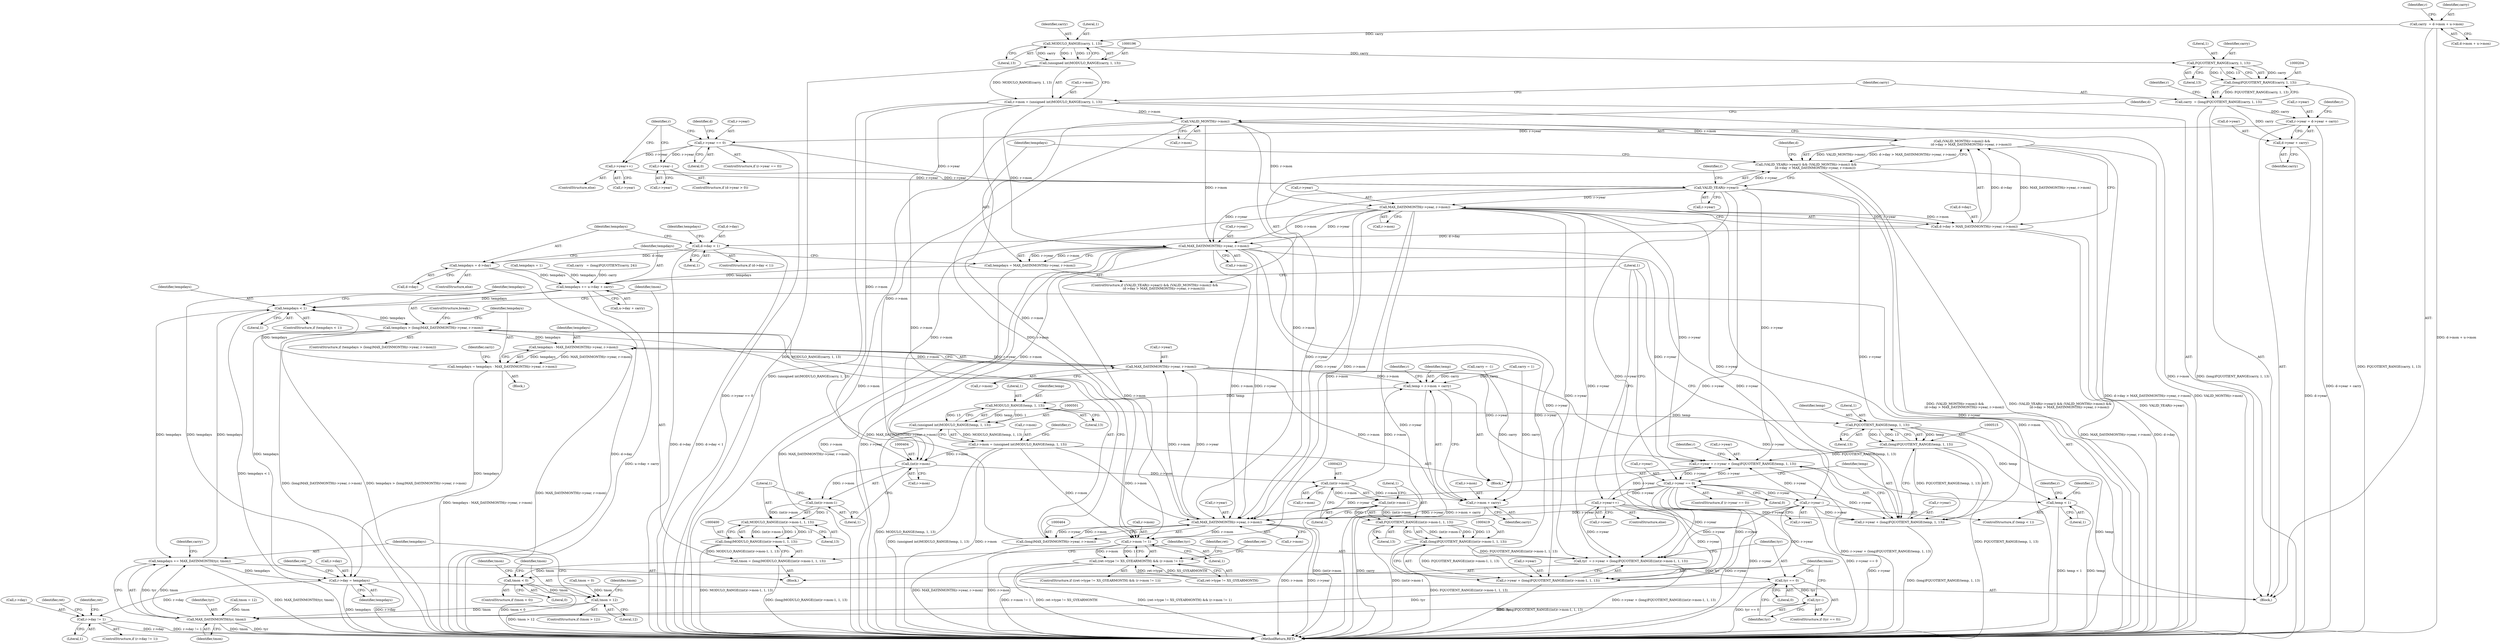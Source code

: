 digraph "0_Chrome_96dbafe288dbe2f0cc45fa3c39daf6d0c37acbab_2@integer" {
"1000182" [label="(Call,carry  = d->mon + u->mon)"];
"1000197" [label="(Call,MODULO_RANGE(carry, 1, 13))"];
"1000195" [label="(Call,(unsigned int)MODULO_RANGE(carry, 1, 13))"];
"1000191" [label="(Call,r->mon = (unsigned int)MODULO_RANGE(carry, 1, 13))"];
"1000341" [label="(Call,VALID_MONTH(r->mon))"];
"1000340" [label="(Call,(VALID_MONTH(r->mon)) &&\n                  (d->day > MAX_DAYINMONTH(r->year, r->mon)))"];
"1000335" [label="(Call,(VALID_YEAR(r->year)) && (VALID_MONTH(r->mon)) &&\n                  (d->day > MAX_DAYINMONTH(r->year, r->mon)))"];
"1000349" [label="(Call,MAX_DAYINMONTH(r->year, r->mon))"];
"1000345" [label="(Call,d->day > MAX_DAYINMONTH(r->year, r->mon))"];
"1000367" [label="(Call,d->day < 1)"];
"1000376" [label="(Call,tempdays = d->day)"];
"1000381" [label="(Call,tempdays += u->day + carry)"];
"1000392" [label="(Call,tempdays < 1)"];
"1000450" [label="(Call,tempdays += MAX_DAYINMONTH(tyr, tmon))"];
"1000540" [label="(Call,r->day = tempdays)"];
"1000578" [label="(Call,r->day != 1)"];
"1000461" [label="(Call,tempdays > (long)MAX_DAYINMONTH(r->year, r->mon))"];
"1000475" [label="(Call,tempdays - MAX_DAYINMONTH(r->year, r->mon))"];
"1000473" [label="(Call,tempdays = tempdays - MAX_DAYINMONTH(r->year, r->mon))"];
"1000358" [label="(Call,MAX_DAYINMONTH(r->year, r->mon))"];
"1000356" [label="(Call,tempdays = MAX_DAYINMONTH(r->year, r->mon))"];
"1000403" [label="(Call,(int)r->mon)"];
"1000402" [label="(Call,(int)r->mon-1)"];
"1000401" [label="(Call,MODULO_RANGE((int)r->mon-1, 1, 13))"];
"1000399" [label="(Call,(long)MODULO_RANGE((int)r->mon-1, 1, 13))"];
"1000397" [label="(Call,tmon = (long)MODULO_RANGE((int)r->mon-1, 1, 13))"];
"1000437" [label="(Call,tmon < 0)"];
"1000444" [label="(Call,tmon > 12)"];
"1000452" [label="(Call,MAX_DAYINMONTH(tyr, tmon))"];
"1000422" [label="(Call,(int)r->mon)"];
"1000421" [label="(Call,(int)r->mon-1)"];
"1000420" [label="(Call,FQUOTIENT_RANGE((int)r->mon-1, 1, 13))"];
"1000418" [label="(Call,(long)FQUOTIENT_RANGE((int)r->mon-1, 1, 13))"];
"1000412" [label="(Call,tyr  = r->year + (long)FQUOTIENT_RANGE((int)r->mon-1, 1, 13))"];
"1000431" [label="(Call,tyr == 0)"];
"1000434" [label="(Call,tyr--)"];
"1000414" [label="(Call,r->year + (long)FQUOTIENT_RANGE((int)r->mon-1, 1, 13))"];
"1000489" [label="(Call,temp = r->mon + carry)"];
"1000502" [label="(Call,MODULO_RANGE(temp, 1, 13))"];
"1000500" [label="(Call,(unsigned int)MODULO_RANGE(temp, 1, 13))"];
"1000496" [label="(Call,r->mon = (unsigned int)MODULO_RANGE(temp, 1, 13))"];
"1000465" [label="(Call,MAX_DAYINMONTH(r->year, r->mon))"];
"1000463" [label="(Call,(long)MAX_DAYINMONTH(r->year, r->mon))"];
"1000477" [label="(Call,MAX_DAYINMONTH(r->year, r->mon))"];
"1000491" [label="(Call,r->mon + carry)"];
"1000506" [label="(Call,r->year = r->year + (long)FQUOTIENT_RANGE(temp, 1, 13))"];
"1000521" [label="(Call,r->year == 0)"];
"1000510" [label="(Call,r->year + (long)FQUOTIENT_RANGE(temp, 1, 13))"];
"1000531" [label="(Call,r->year--)"];
"1000536" [label="(Call,r->year++)"];
"1000596" [label="(Call,r->mon != 1)"];
"1000590" [label="(Call,(ret->type != XS_GYEARMONTH) && (r->mon != 1))"];
"1000516" [label="(Call,FQUOTIENT_RANGE(temp, 1, 13))"];
"1000514" [label="(Call,(long)FQUOTIENT_RANGE(temp, 1, 13))"];
"1000528" [label="(Call,temp < 1)"];
"1000205" [label="(Call,FQUOTIENT_RANGE(carry, 1, 13))"];
"1000203" [label="(Call,(long)FQUOTIENT_RANGE(carry, 1, 13))"];
"1000201" [label="(Call,carry  = (long)FQUOTIENT_RANGE(carry, 1, 13))"];
"1000209" [label="(Call,r->year = d->year + carry)"];
"1000219" [label="(Call,r->year == 0)"];
"1000231" [label="(Call,r->year--)"];
"1000336" [label="(Call,VALID_YEAR(r->year))"];
"1000236" [label="(Call,r->year++)"];
"1000213" [label="(Call,d->year + carry)"];
"1000205" [label="(Call,FQUOTIENT_RANGE(carry, 1, 13))"];
"1000600" [label="(Literal,1)"];
"1000195" [label="(Call,(unsigned int)MODULO_RANGE(carry, 1, 13))"];
"1000217" [label="(Identifier,carry)"];
"1000440" [label="(Call,tmon = 0)"];
"1000369" [label="(Identifier,d)"];
"1000429" [label="(Literal,13)"];
"1000465" [label="(Call,MAX_DAYINMONTH(r->year, r->mon))"];
"1000373" [label="(Identifier,tempdays)"];
"1000345" [label="(Call,d->day > MAX_DAYINMONTH(r->year, r->mon))"];
"1000395" [label="(Block,)"];
"1000593" [label="(Identifier,ret)"];
"1000422" [label="(Call,(int)r->mon)"];
"1000346" [label="(Call,d->day)"];
"1000461" [label="(Call,tempdays > (long)MAX_DAYINMONTH(r->year, r->mon))"];
"1000413" [label="(Identifier,tyr)"];
"1000218" [label="(ControlStructure,if (r->year == 0))"];
"1000397" [label="(Call,tmon = (long)MODULO_RANGE((int)r->mon-1, 1, 13))"];
"1000463" [label="(Call,(long)MAX_DAYINMONTH(r->year, r->mon))"];
"1000521" [label="(Call,r->year == 0)"];
"1000497" [label="(Call,r->mon)"];
"1000357" [label="(Identifier,tempdays)"];
"1000377" [label="(Identifier,tempdays)"];
"1000219" [label="(Call,r->year == 0)"];
"1000536" [label="(Call,r->year++)"];
"1000535" [label="(ControlStructure,else)"];
"1000334" [label="(ControlStructure,if ((VALID_YEAR(r->year)) && (VALID_MONTH(r->mon)) &&\n                  (d->day > MAX_DAYINMONTH(r->year, r->mon))))"];
"1000410" [label="(Literal,13)"];
"1000478" [label="(Call,r->year)"];
"1000525" [label="(Literal,0)"];
"1000207" [label="(Literal,1)"];
"1000392" [label="(Call,tempdays < 1)"];
"1000498" [label="(Identifier,r)"];
"1000114" [label="(Block,)"];
"1000420" [label="(Call,FQUOTIENT_RANGE((int)r->mon-1, 1, 13))"];
"1000350" [label="(Call,r->year)"];
"1000375" [label="(ControlStructure,else)"];
"1000191" [label="(Call,r->mon = (unsigned int)MODULO_RANGE(carry, 1, 13))"];
"1000481" [label="(Call,r->mon)"];
"1000532" [label="(Call,r->year)"];
"1000488" [label="(ControlStructure,break;)"];
"1000529" [label="(Identifier,temp)"];
"1000371" [label="(Literal,1)"];
"1000368" [label="(Call,d->day)"];
"1000447" [label="(Call,tmon = 12)"];
"1000336" [label="(Call,VALID_YEAR(r->year))"];
"1000579" [label="(Call,r->day)"];
"1000548" [label="(Identifier,ret)"];
"1000193" [label="(Identifier,r)"];
"1000451" [label="(Identifier,tempdays)"];
"1000401" [label="(Call,MODULO_RANGE((int)r->mon-1, 1, 13))"];
"1000523" [label="(Identifier,r)"];
"1000182" [label="(Call,carry  = d->mon + u->mon)"];
"1000589" [label="(ControlStructure,if ((ret->type != XS_GYEARMONTH) && (r->mon != 1)))"];
"1000203" [label="(Call,(long)FQUOTIENT_RANGE(carry, 1, 13))"];
"1000441" [label="(Identifier,tmon)"];
"1000390" [label="(Block,)"];
"1000466" [label="(Call,r->year)"];
"1000496" [label="(Call,r->mon = (unsigned int)MODULO_RANGE(temp, 1, 13))"];
"1000236" [label="(Call,r->year++)"];
"1000527" [label="(ControlStructure,if (temp < 1))"];
"1000367" [label="(Call,d->day < 1)"];
"1000342" [label="(Call,r->mon)"];
"1000491" [label="(Call,r->mon + carry)"];
"1000211" [label="(Identifier,r)"];
"1000432" [label="(Identifier,tyr)"];
"1000225" [label="(ControlStructure,if (d->year > 0))"];
"1000477" [label="(Call,MAX_DAYINMONTH(r->year, r->mon))"];
"1000433" [label="(Literal,0)"];
"1000366" [label="(ControlStructure,if (d->day < 1))"];
"1000353" [label="(Call,r->mon)"];
"1000510" [label="(Call,r->year + (long)FQUOTIENT_RANGE(temp, 1, 13))"];
"1000476" [label="(Identifier,tempdays)"];
"1000578" [label="(Call,r->day != 1)"];
"1000200" [label="(Literal,13)"];
"1000437" [label="(Call,tmon < 0)"];
"1000517" [label="(Identifier,temp)"];
"1000444" [label="(Call,tmon > 12)"];
"1000590" [label="(Call,(ret->type != XS_GYEARMONTH) && (r->mon != 1))"];
"1000383" [label="(Call,u->day + carry)"];
"1000358" [label="(Call,MAX_DAYINMONTH(r->year, r->mon))"];
"1000337" [label="(Call,r->year)"];
"1000462" [label="(Identifier,tempdays)"];
"1000382" [label="(Identifier,tempdays)"];
"1000232" [label="(Call,r->year)"];
"1000221" [label="(Identifier,r)"];
"1000597" [label="(Call,r->mon)"];
"1000341" [label="(Call,VALID_MONTH(r->mon))"];
"1000199" [label="(Literal,1)"];
"1000359" [label="(Call,r->year)"];
"1000456" [label="(Identifier,carry)"];
"1000393" [label="(Identifier,tempdays)"];
"1000431" [label="(Call,tyr == 0)"];
"1000585" [label="(Identifier,ret)"];
"1000376" [label="(Call,tempdays = d->day)"];
"1000474" [label="(Identifier,tempdays)"];
"1000430" [label="(ControlStructure,if (tyr == 0))"];
"1000415" [label="(Call,r->year)"];
"1000502" [label="(Call,MODULO_RANGE(temp, 1, 13))"];
"1000197" [label="(Call,MODULO_RANGE(carry, 1, 13))"];
"1000372" [label="(Call,tempdays = 1)"];
"1000414" [label="(Call,r->year + (long)FQUOTIENT_RANGE((int)r->mon-1, 1, 13))"];
"1000443" [label="(ControlStructure,if (tmon > 12))"];
"1000533" [label="(Identifier,r)"];
"1000577" [label="(ControlStructure,if (r->day != 1))"];
"1000362" [label="(Call,r->mon)"];
"1000402" [label="(Call,(int)r->mon-1)"];
"1000446" [label="(Literal,12)"];
"1000485" [label="(Identifier,carry)"];
"1000506" [label="(Call,r->year = r->year + (long)FQUOTIENT_RANGE(temp, 1, 13))"];
"1000508" [label="(Identifier,r)"];
"1000327" [label="(Call,carry   = (long)FQUOTIENT(carry, 24))"];
"1000520" [label="(ControlStructure,if (r->year == 0))"];
"1000503" [label="(Identifier,temp)"];
"1000518" [label="(Literal,1)"];
"1000206" [label="(Identifier,carry)"];
"1000237" [label="(Call,r->year)"];
"1000389" [label="(Literal,1)"];
"1000192" [label="(Call,r->mon)"];
"1000541" [label="(Call,r->day)"];
"1000544" [label="(Identifier,tempdays)"];
"1000408" [label="(Literal,1)"];
"1000427" [label="(Literal,1)"];
"1000209" [label="(Call,r->year = d->year + carry)"];
"1000454" [label="(Identifier,tmon)"];
"1000235" [label="(ControlStructure,else)"];
"1000335" [label="(Call,(VALID_YEAR(r->year)) && (VALID_MONTH(r->mon)) &&\n                  (d->day > MAX_DAYINMONTH(r->year, r->mon)))"];
"1000439" [label="(Literal,0)"];
"1000424" [label="(Call,r->mon)"];
"1000436" [label="(ControlStructure,if (tmon < 0))"];
"1000356" [label="(Call,tempdays = MAX_DAYINMONTH(r->year, r->mon))"];
"1000530" [label="(Literal,1)"];
"1000381" [label="(Call,tempdays += u->day + carry)"];
"1000412" [label="(Call,tyr  = r->year + (long)FQUOTIENT_RANGE((int)r->mon-1, 1, 13))"];
"1000455" [label="(Call,carry = -1)"];
"1000507" [label="(Call,r->year)"];
"1000198" [label="(Identifier,carry)"];
"1000231" [label="(Call,r->year--)"];
"1000495" [label="(Identifier,carry)"];
"1000445" [label="(Identifier,tmon)"];
"1000343" [label="(Identifier,r)"];
"1000347" [label="(Identifier,d)"];
"1000349" [label="(Call,MAX_DAYINMONTH(r->year, r->mon))"];
"1000490" [label="(Identifier,temp)"];
"1000469" [label="(Call,r->mon)"];
"1000391" [label="(ControlStructure,if (tempdays < 1))"];
"1000210" [label="(Call,r->year)"];
"1000214" [label="(Call,d->year)"];
"1000519" [label="(Literal,13)"];
"1000421" [label="(Call,(int)r->mon-1)"];
"1000403" [label="(Call,(int)r->mon)"];
"1000531" [label="(Call,r->year--)"];
"1000434" [label="(Call,tyr--)"];
"1000418" [label="(Call,(long)FQUOTIENT_RANGE((int)r->mon-1, 1, 13))"];
"1000201" [label="(Call,carry  = (long)FQUOTIENT_RANGE(carry, 1, 13))"];
"1000220" [label="(Call,r->year)"];
"1000399" [label="(Call,(long)MODULO_RANGE((int)r->mon-1, 1, 13))"];
"1000448" [label="(Identifier,tmon)"];
"1000228" [label="(Identifier,d)"];
"1000438" [label="(Identifier,tmon)"];
"1000450" [label="(Call,tempdays += MAX_DAYINMONTH(tyr, tmon))"];
"1000528" [label="(Call,temp < 1)"];
"1000340" [label="(Call,(VALID_MONTH(r->mon)) &&\n                  (d->day > MAX_DAYINMONTH(r->year, r->mon)))"];
"1000208" [label="(Literal,13)"];
"1000516" [label="(Call,FQUOTIENT_RANGE(temp, 1, 13))"];
"1000603" [label="(Identifier,ret)"];
"1000489" [label="(Call,temp = r->mon + carry)"];
"1000504" [label="(Literal,1)"];
"1000394" [label="(Literal,1)"];
"1000475" [label="(Call,tempdays - MAX_DAYINMONTH(r->year, r->mon))"];
"1000409" [label="(Literal,1)"];
"1000398" [label="(Identifier,tmon)"];
"1000472" [label="(Block,)"];
"1000453" [label="(Identifier,tyr)"];
"1000522" [label="(Call,r->year)"];
"1000538" [label="(Identifier,r)"];
"1000202" [label="(Identifier,carry)"];
"1000537" [label="(Call,r->year)"];
"1000514" [label="(Call,(long)FQUOTIENT_RANGE(temp, 1, 13))"];
"1000378" [label="(Call,d->day)"];
"1000213" [label="(Call,d->year + carry)"];
"1000405" [label="(Call,r->mon)"];
"1000607" [label="(Identifier,ret)"];
"1000473" [label="(Call,tempdays = tempdays - MAX_DAYINMONTH(r->year, r->mon))"];
"1000435" [label="(Identifier,tyr)"];
"1000242" [label="(Identifier,r)"];
"1000591" [label="(Call,ret->type != XS_GYEARMONTH)"];
"1000596" [label="(Call,r->mon != 1)"];
"1000608" [label="(MethodReturn,RET)"];
"1000428" [label="(Literal,1)"];
"1000540" [label="(Call,r->day = tempdays)"];
"1000460" [label="(ControlStructure,if (tempdays > (long)MAX_DAYINMONTH(r->year, r->mon)))"];
"1000505" [label="(Literal,13)"];
"1000492" [label="(Call,r->mon)"];
"1000500" [label="(Call,(unsigned int)MODULO_RANGE(temp, 1, 13))"];
"1000184" [label="(Call,d->mon + u->mon)"];
"1000223" [label="(Literal,0)"];
"1000484" [label="(Call,carry = 1)"];
"1000511" [label="(Call,r->year)"];
"1000183" [label="(Identifier,carry)"];
"1000452" [label="(Call,MAX_DAYINMONTH(tyr, tmon))"];
"1000582" [label="(Literal,1)"];
"1000182" -> "1000114"  [label="AST: "];
"1000182" -> "1000184"  [label="CFG: "];
"1000183" -> "1000182"  [label="AST: "];
"1000184" -> "1000182"  [label="AST: "];
"1000193" -> "1000182"  [label="CFG: "];
"1000182" -> "1000608"  [label="DDG: d->mon + u->mon"];
"1000182" -> "1000197"  [label="DDG: carry"];
"1000197" -> "1000195"  [label="AST: "];
"1000197" -> "1000200"  [label="CFG: "];
"1000198" -> "1000197"  [label="AST: "];
"1000199" -> "1000197"  [label="AST: "];
"1000200" -> "1000197"  [label="AST: "];
"1000195" -> "1000197"  [label="CFG: "];
"1000197" -> "1000195"  [label="DDG: carry"];
"1000197" -> "1000195"  [label="DDG: 1"];
"1000197" -> "1000195"  [label="DDG: 13"];
"1000197" -> "1000205"  [label="DDG: carry"];
"1000195" -> "1000191"  [label="AST: "];
"1000196" -> "1000195"  [label="AST: "];
"1000191" -> "1000195"  [label="CFG: "];
"1000195" -> "1000608"  [label="DDG: MODULO_RANGE(carry, 1, 13)"];
"1000195" -> "1000191"  [label="DDG: MODULO_RANGE(carry, 1, 13)"];
"1000191" -> "1000114"  [label="AST: "];
"1000192" -> "1000191"  [label="AST: "];
"1000202" -> "1000191"  [label="CFG: "];
"1000191" -> "1000608"  [label="DDG: (unsigned int)MODULO_RANGE(carry, 1, 13)"];
"1000191" -> "1000608"  [label="DDG: r->mon"];
"1000191" -> "1000341"  [label="DDG: r->mon"];
"1000191" -> "1000358"  [label="DDG: r->mon"];
"1000191" -> "1000403"  [label="DDG: r->mon"];
"1000191" -> "1000465"  [label="DDG: r->mon"];
"1000191" -> "1000596"  [label="DDG: r->mon"];
"1000341" -> "1000340"  [label="AST: "];
"1000341" -> "1000342"  [label="CFG: "];
"1000342" -> "1000341"  [label="AST: "];
"1000347" -> "1000341"  [label="CFG: "];
"1000340" -> "1000341"  [label="CFG: "];
"1000341" -> "1000608"  [label="DDG: r->mon"];
"1000341" -> "1000340"  [label="DDG: r->mon"];
"1000341" -> "1000349"  [label="DDG: r->mon"];
"1000341" -> "1000358"  [label="DDG: r->mon"];
"1000341" -> "1000403"  [label="DDG: r->mon"];
"1000341" -> "1000465"  [label="DDG: r->mon"];
"1000341" -> "1000596"  [label="DDG: r->mon"];
"1000340" -> "1000335"  [label="AST: "];
"1000340" -> "1000345"  [label="CFG: "];
"1000345" -> "1000340"  [label="AST: "];
"1000335" -> "1000340"  [label="CFG: "];
"1000340" -> "1000608"  [label="DDG: d->day > MAX_DAYINMONTH(r->year, r->mon)"];
"1000340" -> "1000608"  [label="DDG: VALID_MONTH(r->mon)"];
"1000340" -> "1000335"  [label="DDG: VALID_MONTH(r->mon)"];
"1000340" -> "1000335"  [label="DDG: d->day > MAX_DAYINMONTH(r->year, r->mon)"];
"1000345" -> "1000340"  [label="DDG: d->day"];
"1000345" -> "1000340"  [label="DDG: MAX_DAYINMONTH(r->year, r->mon)"];
"1000335" -> "1000334"  [label="AST: "];
"1000335" -> "1000336"  [label="CFG: "];
"1000336" -> "1000335"  [label="AST: "];
"1000357" -> "1000335"  [label="CFG: "];
"1000369" -> "1000335"  [label="CFG: "];
"1000335" -> "1000608"  [label="DDG: VALID_YEAR(r->year)"];
"1000335" -> "1000608"  [label="DDG: (VALID_MONTH(r->mon)) &&\n                  (d->day > MAX_DAYINMONTH(r->year, r->mon))"];
"1000335" -> "1000608"  [label="DDG: (VALID_YEAR(r->year)) && (VALID_MONTH(r->mon)) &&\n                  (d->day > MAX_DAYINMONTH(r->year, r->mon))"];
"1000336" -> "1000335"  [label="DDG: r->year"];
"1000349" -> "1000345"  [label="AST: "];
"1000349" -> "1000353"  [label="CFG: "];
"1000350" -> "1000349"  [label="AST: "];
"1000353" -> "1000349"  [label="AST: "];
"1000345" -> "1000349"  [label="CFG: "];
"1000349" -> "1000608"  [label="DDG: r->mon"];
"1000349" -> "1000608"  [label="DDG: r->year"];
"1000349" -> "1000345"  [label="DDG: r->year"];
"1000349" -> "1000345"  [label="DDG: r->mon"];
"1000336" -> "1000349"  [label="DDG: r->year"];
"1000349" -> "1000358"  [label="DDG: r->year"];
"1000349" -> "1000358"  [label="DDG: r->mon"];
"1000349" -> "1000403"  [label="DDG: r->mon"];
"1000349" -> "1000412"  [label="DDG: r->year"];
"1000349" -> "1000414"  [label="DDG: r->year"];
"1000349" -> "1000465"  [label="DDG: r->year"];
"1000349" -> "1000465"  [label="DDG: r->mon"];
"1000349" -> "1000506"  [label="DDG: r->year"];
"1000349" -> "1000510"  [label="DDG: r->year"];
"1000349" -> "1000596"  [label="DDG: r->mon"];
"1000346" -> "1000345"  [label="AST: "];
"1000345" -> "1000608"  [label="DDG: MAX_DAYINMONTH(r->year, r->mon)"];
"1000345" -> "1000608"  [label="DDG: d->day"];
"1000345" -> "1000367"  [label="DDG: d->day"];
"1000367" -> "1000366"  [label="AST: "];
"1000367" -> "1000371"  [label="CFG: "];
"1000368" -> "1000367"  [label="AST: "];
"1000371" -> "1000367"  [label="AST: "];
"1000373" -> "1000367"  [label="CFG: "];
"1000377" -> "1000367"  [label="CFG: "];
"1000367" -> "1000608"  [label="DDG: d->day"];
"1000367" -> "1000608"  [label="DDG: d->day < 1"];
"1000367" -> "1000376"  [label="DDG: d->day"];
"1000376" -> "1000375"  [label="AST: "];
"1000376" -> "1000378"  [label="CFG: "];
"1000377" -> "1000376"  [label="AST: "];
"1000378" -> "1000376"  [label="AST: "];
"1000382" -> "1000376"  [label="CFG: "];
"1000376" -> "1000608"  [label="DDG: d->day"];
"1000376" -> "1000381"  [label="DDG: tempdays"];
"1000381" -> "1000114"  [label="AST: "];
"1000381" -> "1000383"  [label="CFG: "];
"1000382" -> "1000381"  [label="AST: "];
"1000383" -> "1000381"  [label="AST: "];
"1000389" -> "1000381"  [label="CFG: "];
"1000381" -> "1000608"  [label="DDG: u->day + carry"];
"1000327" -> "1000381"  [label="DDG: carry"];
"1000356" -> "1000381"  [label="DDG: tempdays"];
"1000372" -> "1000381"  [label="DDG: tempdays"];
"1000381" -> "1000392"  [label="DDG: tempdays"];
"1000381" -> "1000540"  [label="DDG: tempdays"];
"1000392" -> "1000391"  [label="AST: "];
"1000392" -> "1000394"  [label="CFG: "];
"1000393" -> "1000392"  [label="AST: "];
"1000394" -> "1000392"  [label="AST: "];
"1000398" -> "1000392"  [label="CFG: "];
"1000462" -> "1000392"  [label="CFG: "];
"1000392" -> "1000608"  [label="DDG: tempdays < 1"];
"1000473" -> "1000392"  [label="DDG: tempdays"];
"1000450" -> "1000392"  [label="DDG: tempdays"];
"1000392" -> "1000450"  [label="DDG: tempdays"];
"1000392" -> "1000461"  [label="DDG: tempdays"];
"1000450" -> "1000395"  [label="AST: "];
"1000450" -> "1000452"  [label="CFG: "];
"1000451" -> "1000450"  [label="AST: "];
"1000452" -> "1000450"  [label="AST: "];
"1000456" -> "1000450"  [label="CFG: "];
"1000450" -> "1000608"  [label="DDG: MAX_DAYINMONTH(tyr, tmon)"];
"1000452" -> "1000450"  [label="DDG: tyr"];
"1000452" -> "1000450"  [label="DDG: tmon"];
"1000450" -> "1000540"  [label="DDG: tempdays"];
"1000540" -> "1000114"  [label="AST: "];
"1000540" -> "1000544"  [label="CFG: "];
"1000541" -> "1000540"  [label="AST: "];
"1000544" -> "1000540"  [label="AST: "];
"1000548" -> "1000540"  [label="CFG: "];
"1000540" -> "1000608"  [label="DDG: tempdays"];
"1000540" -> "1000608"  [label="DDG: r->day"];
"1000473" -> "1000540"  [label="DDG: tempdays"];
"1000461" -> "1000540"  [label="DDG: tempdays"];
"1000540" -> "1000578"  [label="DDG: r->day"];
"1000578" -> "1000577"  [label="AST: "];
"1000578" -> "1000582"  [label="CFG: "];
"1000579" -> "1000578"  [label="AST: "];
"1000582" -> "1000578"  [label="AST: "];
"1000585" -> "1000578"  [label="CFG: "];
"1000593" -> "1000578"  [label="CFG: "];
"1000578" -> "1000608"  [label="DDG: r->day"];
"1000578" -> "1000608"  [label="DDG: r->day != 1"];
"1000461" -> "1000460"  [label="AST: "];
"1000461" -> "1000463"  [label="CFG: "];
"1000462" -> "1000461"  [label="AST: "];
"1000463" -> "1000461"  [label="AST: "];
"1000474" -> "1000461"  [label="CFG: "];
"1000488" -> "1000461"  [label="CFG: "];
"1000461" -> "1000608"  [label="DDG: tempdays > (long)MAX_DAYINMONTH(r->year, r->mon)"];
"1000461" -> "1000608"  [label="DDG: (long)MAX_DAYINMONTH(r->year, r->mon)"];
"1000463" -> "1000461"  [label="DDG: MAX_DAYINMONTH(r->year, r->mon)"];
"1000461" -> "1000475"  [label="DDG: tempdays"];
"1000475" -> "1000473"  [label="AST: "];
"1000475" -> "1000477"  [label="CFG: "];
"1000476" -> "1000475"  [label="AST: "];
"1000477" -> "1000475"  [label="AST: "];
"1000473" -> "1000475"  [label="CFG: "];
"1000475" -> "1000608"  [label="DDG: MAX_DAYINMONTH(r->year, r->mon)"];
"1000475" -> "1000473"  [label="DDG: tempdays"];
"1000475" -> "1000473"  [label="DDG: MAX_DAYINMONTH(r->year, r->mon)"];
"1000477" -> "1000475"  [label="DDG: r->year"];
"1000477" -> "1000475"  [label="DDG: r->mon"];
"1000473" -> "1000472"  [label="AST: "];
"1000474" -> "1000473"  [label="AST: "];
"1000485" -> "1000473"  [label="CFG: "];
"1000473" -> "1000608"  [label="DDG: tempdays - MAX_DAYINMONTH(r->year, r->mon)"];
"1000358" -> "1000356"  [label="AST: "];
"1000358" -> "1000362"  [label="CFG: "];
"1000359" -> "1000358"  [label="AST: "];
"1000362" -> "1000358"  [label="AST: "];
"1000356" -> "1000358"  [label="CFG: "];
"1000358" -> "1000608"  [label="DDG: r->mon"];
"1000358" -> "1000608"  [label="DDG: r->year"];
"1000358" -> "1000356"  [label="DDG: r->year"];
"1000358" -> "1000356"  [label="DDG: r->mon"];
"1000336" -> "1000358"  [label="DDG: r->year"];
"1000358" -> "1000403"  [label="DDG: r->mon"];
"1000358" -> "1000412"  [label="DDG: r->year"];
"1000358" -> "1000414"  [label="DDG: r->year"];
"1000358" -> "1000465"  [label="DDG: r->year"];
"1000358" -> "1000465"  [label="DDG: r->mon"];
"1000358" -> "1000506"  [label="DDG: r->year"];
"1000358" -> "1000510"  [label="DDG: r->year"];
"1000358" -> "1000596"  [label="DDG: r->mon"];
"1000356" -> "1000334"  [label="AST: "];
"1000357" -> "1000356"  [label="AST: "];
"1000382" -> "1000356"  [label="CFG: "];
"1000356" -> "1000608"  [label="DDG: MAX_DAYINMONTH(r->year, r->mon)"];
"1000403" -> "1000402"  [label="AST: "];
"1000403" -> "1000405"  [label="CFG: "];
"1000404" -> "1000403"  [label="AST: "];
"1000405" -> "1000403"  [label="AST: "];
"1000408" -> "1000403"  [label="CFG: "];
"1000403" -> "1000402"  [label="DDG: r->mon"];
"1000496" -> "1000403"  [label="DDG: r->mon"];
"1000403" -> "1000422"  [label="DDG: r->mon"];
"1000402" -> "1000401"  [label="AST: "];
"1000402" -> "1000408"  [label="CFG: "];
"1000408" -> "1000402"  [label="AST: "];
"1000409" -> "1000402"  [label="CFG: "];
"1000402" -> "1000401"  [label="DDG: (int)r->mon"];
"1000402" -> "1000401"  [label="DDG: 1"];
"1000401" -> "1000399"  [label="AST: "];
"1000401" -> "1000410"  [label="CFG: "];
"1000409" -> "1000401"  [label="AST: "];
"1000410" -> "1000401"  [label="AST: "];
"1000399" -> "1000401"  [label="CFG: "];
"1000401" -> "1000399"  [label="DDG: (int)r->mon-1"];
"1000401" -> "1000399"  [label="DDG: 1"];
"1000401" -> "1000399"  [label="DDG: 13"];
"1000399" -> "1000397"  [label="AST: "];
"1000400" -> "1000399"  [label="AST: "];
"1000397" -> "1000399"  [label="CFG: "];
"1000399" -> "1000608"  [label="DDG: MODULO_RANGE((int)r->mon-1, 1, 13)"];
"1000399" -> "1000397"  [label="DDG: MODULO_RANGE((int)r->mon-1, 1, 13)"];
"1000397" -> "1000395"  [label="AST: "];
"1000398" -> "1000397"  [label="AST: "];
"1000413" -> "1000397"  [label="CFG: "];
"1000397" -> "1000608"  [label="DDG: (long)MODULO_RANGE((int)r->mon-1, 1, 13)"];
"1000397" -> "1000437"  [label="DDG: tmon"];
"1000437" -> "1000436"  [label="AST: "];
"1000437" -> "1000439"  [label="CFG: "];
"1000438" -> "1000437"  [label="AST: "];
"1000439" -> "1000437"  [label="AST: "];
"1000441" -> "1000437"  [label="CFG: "];
"1000445" -> "1000437"  [label="CFG: "];
"1000437" -> "1000608"  [label="DDG: tmon < 0"];
"1000437" -> "1000444"  [label="DDG: tmon"];
"1000444" -> "1000443"  [label="AST: "];
"1000444" -> "1000446"  [label="CFG: "];
"1000445" -> "1000444"  [label="AST: "];
"1000446" -> "1000444"  [label="AST: "];
"1000448" -> "1000444"  [label="CFG: "];
"1000451" -> "1000444"  [label="CFG: "];
"1000444" -> "1000608"  [label="DDG: tmon > 12"];
"1000440" -> "1000444"  [label="DDG: tmon"];
"1000444" -> "1000452"  [label="DDG: tmon"];
"1000452" -> "1000454"  [label="CFG: "];
"1000453" -> "1000452"  [label="AST: "];
"1000454" -> "1000452"  [label="AST: "];
"1000452" -> "1000608"  [label="DDG: tyr"];
"1000452" -> "1000608"  [label="DDG: tmon"];
"1000431" -> "1000452"  [label="DDG: tyr"];
"1000434" -> "1000452"  [label="DDG: tyr"];
"1000447" -> "1000452"  [label="DDG: tmon"];
"1000422" -> "1000421"  [label="AST: "];
"1000422" -> "1000424"  [label="CFG: "];
"1000423" -> "1000422"  [label="AST: "];
"1000424" -> "1000422"  [label="AST: "];
"1000427" -> "1000422"  [label="CFG: "];
"1000422" -> "1000421"  [label="DDG: r->mon"];
"1000422" -> "1000489"  [label="DDG: r->mon"];
"1000422" -> "1000491"  [label="DDG: r->mon"];
"1000421" -> "1000420"  [label="AST: "];
"1000421" -> "1000427"  [label="CFG: "];
"1000427" -> "1000421"  [label="AST: "];
"1000428" -> "1000421"  [label="CFG: "];
"1000421" -> "1000608"  [label="DDG: (int)r->mon"];
"1000421" -> "1000420"  [label="DDG: (int)r->mon"];
"1000421" -> "1000420"  [label="DDG: 1"];
"1000420" -> "1000418"  [label="AST: "];
"1000420" -> "1000429"  [label="CFG: "];
"1000428" -> "1000420"  [label="AST: "];
"1000429" -> "1000420"  [label="AST: "];
"1000418" -> "1000420"  [label="CFG: "];
"1000420" -> "1000608"  [label="DDG: (int)r->mon-1"];
"1000420" -> "1000418"  [label="DDG: (int)r->mon-1"];
"1000420" -> "1000418"  [label="DDG: 1"];
"1000420" -> "1000418"  [label="DDG: 13"];
"1000418" -> "1000414"  [label="AST: "];
"1000419" -> "1000418"  [label="AST: "];
"1000414" -> "1000418"  [label="CFG: "];
"1000418" -> "1000608"  [label="DDG: FQUOTIENT_RANGE((int)r->mon-1, 1, 13)"];
"1000418" -> "1000412"  [label="DDG: FQUOTIENT_RANGE((int)r->mon-1, 1, 13)"];
"1000418" -> "1000414"  [label="DDG: FQUOTIENT_RANGE((int)r->mon-1, 1, 13)"];
"1000412" -> "1000395"  [label="AST: "];
"1000412" -> "1000414"  [label="CFG: "];
"1000413" -> "1000412"  [label="AST: "];
"1000414" -> "1000412"  [label="AST: "];
"1000432" -> "1000412"  [label="CFG: "];
"1000412" -> "1000608"  [label="DDG: r->year + (long)FQUOTIENT_RANGE((int)r->mon-1, 1, 13)"];
"1000521" -> "1000412"  [label="DDG: r->year"];
"1000336" -> "1000412"  [label="DDG: r->year"];
"1000531" -> "1000412"  [label="DDG: r->year"];
"1000536" -> "1000412"  [label="DDG: r->year"];
"1000412" -> "1000431"  [label="DDG: tyr"];
"1000431" -> "1000430"  [label="AST: "];
"1000431" -> "1000433"  [label="CFG: "];
"1000432" -> "1000431"  [label="AST: "];
"1000433" -> "1000431"  [label="AST: "];
"1000435" -> "1000431"  [label="CFG: "];
"1000438" -> "1000431"  [label="CFG: "];
"1000431" -> "1000608"  [label="DDG: tyr == 0"];
"1000431" -> "1000434"  [label="DDG: tyr"];
"1000434" -> "1000430"  [label="AST: "];
"1000434" -> "1000435"  [label="CFG: "];
"1000435" -> "1000434"  [label="AST: "];
"1000438" -> "1000434"  [label="CFG: "];
"1000415" -> "1000414"  [label="AST: "];
"1000414" -> "1000608"  [label="DDG: (long)FQUOTIENT_RANGE((int)r->mon-1, 1, 13)"];
"1000521" -> "1000414"  [label="DDG: r->year"];
"1000336" -> "1000414"  [label="DDG: r->year"];
"1000531" -> "1000414"  [label="DDG: r->year"];
"1000536" -> "1000414"  [label="DDG: r->year"];
"1000489" -> "1000390"  [label="AST: "];
"1000489" -> "1000491"  [label="CFG: "];
"1000490" -> "1000489"  [label="AST: "];
"1000491" -> "1000489"  [label="AST: "];
"1000498" -> "1000489"  [label="CFG: "];
"1000489" -> "1000608"  [label="DDG: r->mon + carry"];
"1000477" -> "1000489"  [label="DDG: r->mon"];
"1000455" -> "1000489"  [label="DDG: carry"];
"1000484" -> "1000489"  [label="DDG: carry"];
"1000489" -> "1000502"  [label="DDG: temp"];
"1000502" -> "1000500"  [label="AST: "];
"1000502" -> "1000505"  [label="CFG: "];
"1000503" -> "1000502"  [label="AST: "];
"1000504" -> "1000502"  [label="AST: "];
"1000505" -> "1000502"  [label="AST: "];
"1000500" -> "1000502"  [label="CFG: "];
"1000502" -> "1000500"  [label="DDG: temp"];
"1000502" -> "1000500"  [label="DDG: 1"];
"1000502" -> "1000500"  [label="DDG: 13"];
"1000502" -> "1000516"  [label="DDG: temp"];
"1000500" -> "1000496"  [label="AST: "];
"1000501" -> "1000500"  [label="AST: "];
"1000496" -> "1000500"  [label="CFG: "];
"1000500" -> "1000608"  [label="DDG: MODULO_RANGE(temp, 1, 13)"];
"1000500" -> "1000496"  [label="DDG: MODULO_RANGE(temp, 1, 13)"];
"1000496" -> "1000390"  [label="AST: "];
"1000497" -> "1000496"  [label="AST: "];
"1000508" -> "1000496"  [label="CFG: "];
"1000496" -> "1000608"  [label="DDG: r->mon"];
"1000496" -> "1000608"  [label="DDG: (unsigned int)MODULO_RANGE(temp, 1, 13)"];
"1000496" -> "1000465"  [label="DDG: r->mon"];
"1000496" -> "1000596"  [label="DDG: r->mon"];
"1000465" -> "1000463"  [label="AST: "];
"1000465" -> "1000469"  [label="CFG: "];
"1000466" -> "1000465"  [label="AST: "];
"1000469" -> "1000465"  [label="AST: "];
"1000463" -> "1000465"  [label="CFG: "];
"1000465" -> "1000608"  [label="DDG: r->mon"];
"1000465" -> "1000608"  [label="DDG: r->year"];
"1000465" -> "1000463"  [label="DDG: r->year"];
"1000465" -> "1000463"  [label="DDG: r->mon"];
"1000521" -> "1000465"  [label="DDG: r->year"];
"1000336" -> "1000465"  [label="DDG: r->year"];
"1000531" -> "1000465"  [label="DDG: r->year"];
"1000536" -> "1000465"  [label="DDG: r->year"];
"1000465" -> "1000477"  [label="DDG: r->year"];
"1000465" -> "1000477"  [label="DDG: r->mon"];
"1000465" -> "1000596"  [label="DDG: r->mon"];
"1000464" -> "1000463"  [label="AST: "];
"1000463" -> "1000608"  [label="DDG: MAX_DAYINMONTH(r->year, r->mon)"];
"1000477" -> "1000481"  [label="CFG: "];
"1000478" -> "1000477"  [label="AST: "];
"1000481" -> "1000477"  [label="AST: "];
"1000477" -> "1000491"  [label="DDG: r->mon"];
"1000477" -> "1000506"  [label="DDG: r->year"];
"1000477" -> "1000510"  [label="DDG: r->year"];
"1000491" -> "1000495"  [label="CFG: "];
"1000492" -> "1000491"  [label="AST: "];
"1000495" -> "1000491"  [label="AST: "];
"1000491" -> "1000608"  [label="DDG: carry"];
"1000455" -> "1000491"  [label="DDG: carry"];
"1000484" -> "1000491"  [label="DDG: carry"];
"1000506" -> "1000390"  [label="AST: "];
"1000506" -> "1000510"  [label="CFG: "];
"1000507" -> "1000506"  [label="AST: "];
"1000510" -> "1000506"  [label="AST: "];
"1000523" -> "1000506"  [label="CFG: "];
"1000506" -> "1000608"  [label="DDG: r->year + (long)FQUOTIENT_RANGE(temp, 1, 13)"];
"1000521" -> "1000506"  [label="DDG: r->year"];
"1000336" -> "1000506"  [label="DDG: r->year"];
"1000531" -> "1000506"  [label="DDG: r->year"];
"1000536" -> "1000506"  [label="DDG: r->year"];
"1000514" -> "1000506"  [label="DDG: FQUOTIENT_RANGE(temp, 1, 13)"];
"1000506" -> "1000521"  [label="DDG: r->year"];
"1000521" -> "1000520"  [label="AST: "];
"1000521" -> "1000525"  [label="CFG: "];
"1000522" -> "1000521"  [label="AST: "];
"1000525" -> "1000521"  [label="AST: "];
"1000389" -> "1000521"  [label="CFG: "];
"1000529" -> "1000521"  [label="CFG: "];
"1000521" -> "1000608"  [label="DDG: r->year"];
"1000521" -> "1000608"  [label="DDG: r->year == 0"];
"1000521" -> "1000510"  [label="DDG: r->year"];
"1000521" -> "1000531"  [label="DDG: r->year"];
"1000521" -> "1000536"  [label="DDG: r->year"];
"1000510" -> "1000514"  [label="CFG: "];
"1000511" -> "1000510"  [label="AST: "];
"1000514" -> "1000510"  [label="AST: "];
"1000510" -> "1000608"  [label="DDG: (long)FQUOTIENT_RANGE(temp, 1, 13)"];
"1000336" -> "1000510"  [label="DDG: r->year"];
"1000531" -> "1000510"  [label="DDG: r->year"];
"1000536" -> "1000510"  [label="DDG: r->year"];
"1000514" -> "1000510"  [label="DDG: FQUOTIENT_RANGE(temp, 1, 13)"];
"1000531" -> "1000527"  [label="AST: "];
"1000531" -> "1000532"  [label="CFG: "];
"1000532" -> "1000531"  [label="AST: "];
"1000389" -> "1000531"  [label="CFG: "];
"1000531" -> "1000608"  [label="DDG: r->year"];
"1000536" -> "1000535"  [label="AST: "];
"1000536" -> "1000537"  [label="CFG: "];
"1000537" -> "1000536"  [label="AST: "];
"1000389" -> "1000536"  [label="CFG: "];
"1000536" -> "1000608"  [label="DDG: r->year"];
"1000596" -> "1000590"  [label="AST: "];
"1000596" -> "1000600"  [label="CFG: "];
"1000597" -> "1000596"  [label="AST: "];
"1000600" -> "1000596"  [label="AST: "];
"1000590" -> "1000596"  [label="CFG: "];
"1000596" -> "1000608"  [label="DDG: r->mon"];
"1000596" -> "1000590"  [label="DDG: r->mon"];
"1000596" -> "1000590"  [label="DDG: 1"];
"1000590" -> "1000589"  [label="AST: "];
"1000590" -> "1000591"  [label="CFG: "];
"1000591" -> "1000590"  [label="AST: "];
"1000603" -> "1000590"  [label="CFG: "];
"1000607" -> "1000590"  [label="CFG: "];
"1000590" -> "1000608"  [label="DDG: (ret->type != XS_GYEARMONTH) && (r->mon != 1)"];
"1000590" -> "1000608"  [label="DDG: r->mon != 1"];
"1000590" -> "1000608"  [label="DDG: ret->type != XS_GYEARMONTH"];
"1000591" -> "1000590"  [label="DDG: ret->type"];
"1000591" -> "1000590"  [label="DDG: XS_GYEARMONTH"];
"1000516" -> "1000514"  [label="AST: "];
"1000516" -> "1000519"  [label="CFG: "];
"1000517" -> "1000516"  [label="AST: "];
"1000518" -> "1000516"  [label="AST: "];
"1000519" -> "1000516"  [label="AST: "];
"1000514" -> "1000516"  [label="CFG: "];
"1000516" -> "1000608"  [label="DDG: temp"];
"1000516" -> "1000514"  [label="DDG: temp"];
"1000516" -> "1000514"  [label="DDG: 1"];
"1000516" -> "1000514"  [label="DDG: 13"];
"1000516" -> "1000528"  [label="DDG: temp"];
"1000515" -> "1000514"  [label="AST: "];
"1000514" -> "1000608"  [label="DDG: FQUOTIENT_RANGE(temp, 1, 13)"];
"1000528" -> "1000527"  [label="AST: "];
"1000528" -> "1000530"  [label="CFG: "];
"1000529" -> "1000528"  [label="AST: "];
"1000530" -> "1000528"  [label="AST: "];
"1000533" -> "1000528"  [label="CFG: "];
"1000538" -> "1000528"  [label="CFG: "];
"1000528" -> "1000608"  [label="DDG: temp < 1"];
"1000528" -> "1000608"  [label="DDG: temp"];
"1000205" -> "1000203"  [label="AST: "];
"1000205" -> "1000208"  [label="CFG: "];
"1000206" -> "1000205"  [label="AST: "];
"1000207" -> "1000205"  [label="AST: "];
"1000208" -> "1000205"  [label="AST: "];
"1000203" -> "1000205"  [label="CFG: "];
"1000205" -> "1000203"  [label="DDG: carry"];
"1000205" -> "1000203"  [label="DDG: 1"];
"1000205" -> "1000203"  [label="DDG: 13"];
"1000203" -> "1000201"  [label="AST: "];
"1000204" -> "1000203"  [label="AST: "];
"1000201" -> "1000203"  [label="CFG: "];
"1000203" -> "1000608"  [label="DDG: FQUOTIENT_RANGE(carry, 1, 13)"];
"1000203" -> "1000201"  [label="DDG: FQUOTIENT_RANGE(carry, 1, 13)"];
"1000201" -> "1000114"  [label="AST: "];
"1000202" -> "1000201"  [label="AST: "];
"1000211" -> "1000201"  [label="CFG: "];
"1000201" -> "1000608"  [label="DDG: (long)FQUOTIENT_RANGE(carry, 1, 13)"];
"1000201" -> "1000209"  [label="DDG: carry"];
"1000201" -> "1000213"  [label="DDG: carry"];
"1000209" -> "1000114"  [label="AST: "];
"1000209" -> "1000213"  [label="CFG: "];
"1000210" -> "1000209"  [label="AST: "];
"1000213" -> "1000209"  [label="AST: "];
"1000221" -> "1000209"  [label="CFG: "];
"1000209" -> "1000608"  [label="DDG: d->year + carry"];
"1000209" -> "1000219"  [label="DDG: r->year"];
"1000219" -> "1000218"  [label="AST: "];
"1000219" -> "1000223"  [label="CFG: "];
"1000220" -> "1000219"  [label="AST: "];
"1000223" -> "1000219"  [label="AST: "];
"1000228" -> "1000219"  [label="CFG: "];
"1000242" -> "1000219"  [label="CFG: "];
"1000219" -> "1000608"  [label="DDG: r->year == 0"];
"1000219" -> "1000231"  [label="DDG: r->year"];
"1000219" -> "1000236"  [label="DDG: r->year"];
"1000219" -> "1000336"  [label="DDG: r->year"];
"1000231" -> "1000225"  [label="AST: "];
"1000231" -> "1000232"  [label="CFG: "];
"1000232" -> "1000231"  [label="AST: "];
"1000242" -> "1000231"  [label="CFG: "];
"1000231" -> "1000336"  [label="DDG: r->year"];
"1000336" -> "1000337"  [label="CFG: "];
"1000337" -> "1000336"  [label="AST: "];
"1000343" -> "1000336"  [label="CFG: "];
"1000336" -> "1000608"  [label="DDG: r->year"];
"1000236" -> "1000336"  [label="DDG: r->year"];
"1000236" -> "1000235"  [label="AST: "];
"1000236" -> "1000237"  [label="CFG: "];
"1000237" -> "1000236"  [label="AST: "];
"1000242" -> "1000236"  [label="CFG: "];
"1000213" -> "1000217"  [label="CFG: "];
"1000214" -> "1000213"  [label="AST: "];
"1000217" -> "1000213"  [label="AST: "];
"1000213" -> "1000608"  [label="DDG: d->year"];
}
